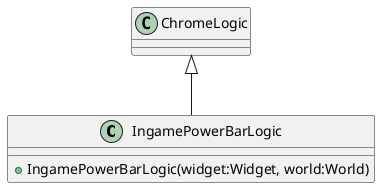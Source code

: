 @startuml
class IngamePowerBarLogic {
    + IngamePowerBarLogic(widget:Widget, world:World)
}
ChromeLogic <|-- IngamePowerBarLogic
@enduml
